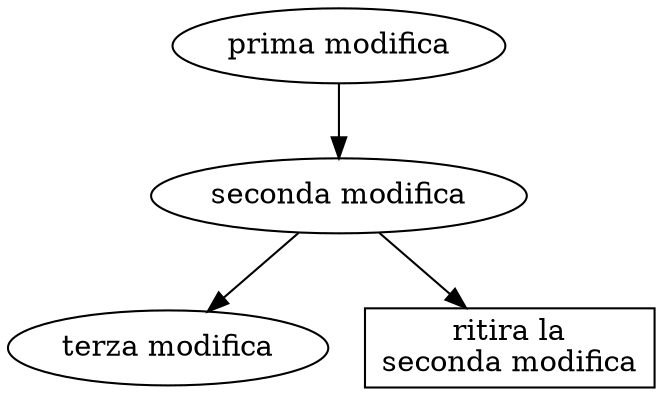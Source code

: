 digraph undo_manual {
	"prima modifica" -> "seconda modifica";
	"seconda modifica" -> "terza modifica";
	backout [label="ritira la\nseconda modifica", shape=box];
	"seconda modifica" -> backout;
}
